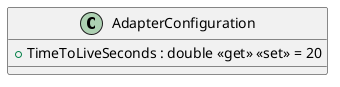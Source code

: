 @startuml
class AdapterConfiguration {
    + TimeToLiveSeconds : double <<get>> <<set>> = 20
}
@enduml
